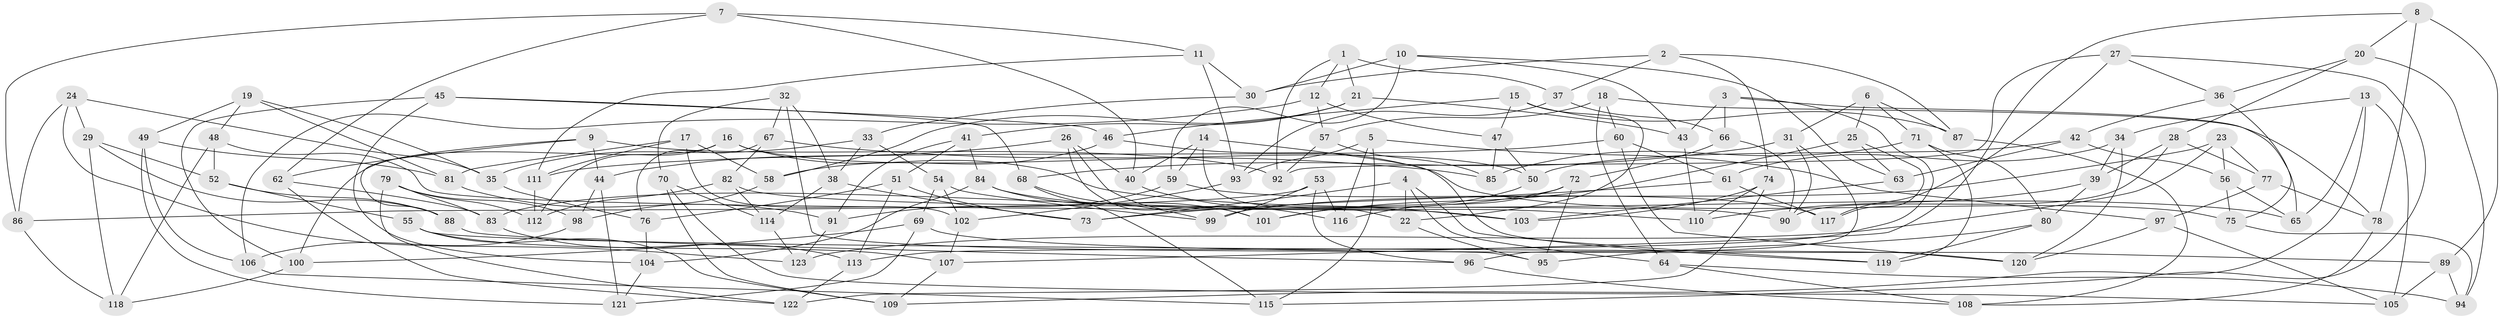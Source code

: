 // Generated by graph-tools (version 1.1) at 2025/27/03/09/25 03:27:01]
// undirected, 123 vertices, 246 edges
graph export_dot {
graph [start="1"]
  node [color=gray90,style=filled];
  1;
  2;
  3;
  4;
  5;
  6;
  7;
  8;
  9;
  10;
  11;
  12;
  13;
  14;
  15;
  16;
  17;
  18;
  19;
  20;
  21;
  22;
  23;
  24;
  25;
  26;
  27;
  28;
  29;
  30;
  31;
  32;
  33;
  34;
  35;
  36;
  37;
  38;
  39;
  40;
  41;
  42;
  43;
  44;
  45;
  46;
  47;
  48;
  49;
  50;
  51;
  52;
  53;
  54;
  55;
  56;
  57;
  58;
  59;
  60;
  61;
  62;
  63;
  64;
  65;
  66;
  67;
  68;
  69;
  70;
  71;
  72;
  73;
  74;
  75;
  76;
  77;
  78;
  79;
  80;
  81;
  82;
  83;
  84;
  85;
  86;
  87;
  88;
  89;
  90;
  91;
  92;
  93;
  94;
  95;
  96;
  97;
  98;
  99;
  100;
  101;
  102;
  103;
  104;
  105;
  106;
  107;
  108;
  109;
  110;
  111;
  112;
  113;
  114;
  115;
  116;
  117;
  118;
  119;
  120;
  121;
  122;
  123;
  1 -- 21;
  1 -- 12;
  1 -- 37;
  1 -- 92;
  2 -- 74;
  2 -- 87;
  2 -- 37;
  2 -- 30;
  3 -- 66;
  3 -- 65;
  3 -- 113;
  3 -- 43;
  4 -- 73;
  4 -- 64;
  4 -- 119;
  4 -- 22;
  5 -- 93;
  5 -- 116;
  5 -- 115;
  5 -- 97;
  6 -- 71;
  6 -- 31;
  6 -- 25;
  6 -- 87;
  7 -- 11;
  7 -- 86;
  7 -- 40;
  7 -- 62;
  8 -- 107;
  8 -- 20;
  8 -- 89;
  8 -- 78;
  9 -- 62;
  9 -- 44;
  9 -- 88;
  9 -- 92;
  10 -- 59;
  10 -- 30;
  10 -- 43;
  10 -- 63;
  11 -- 30;
  11 -- 111;
  11 -- 93;
  12 -- 47;
  12 -- 106;
  12 -- 57;
  13 -- 105;
  13 -- 109;
  13 -- 34;
  13 -- 65;
  14 -- 40;
  14 -- 22;
  14 -- 59;
  14 -- 119;
  15 -- 46;
  15 -- 22;
  15 -- 87;
  15 -- 47;
  16 -- 50;
  16 -- 65;
  16 -- 100;
  16 -- 112;
  17 -- 102;
  17 -- 81;
  17 -- 111;
  17 -- 58;
  18 -- 57;
  18 -- 64;
  18 -- 78;
  18 -- 60;
  19 -- 48;
  19 -- 49;
  19 -- 35;
  19 -- 81;
  20 -- 28;
  20 -- 94;
  20 -- 36;
  21 -- 43;
  21 -- 58;
  21 -- 41;
  22 -- 95;
  23 -- 56;
  23 -- 123;
  23 -- 77;
  23 -- 99;
  24 -- 29;
  24 -- 35;
  24 -- 86;
  24 -- 123;
  25 -- 117;
  25 -- 101;
  25 -- 63;
  26 -- 40;
  26 -- 116;
  26 -- 101;
  26 -- 44;
  27 -- 117;
  27 -- 92;
  27 -- 36;
  27 -- 115;
  28 -- 77;
  28 -- 39;
  28 -- 90;
  29 -- 52;
  29 -- 118;
  29 -- 88;
  30 -- 33;
  31 -- 90;
  31 -- 68;
  31 -- 96;
  32 -- 70;
  32 -- 95;
  32 -- 38;
  32 -- 67;
  33 -- 38;
  33 -- 54;
  33 -- 35;
  34 -- 120;
  34 -- 61;
  34 -- 39;
  35 -- 76;
  36 -- 75;
  36 -- 42;
  37 -- 93;
  37 -- 66;
  38 -- 73;
  38 -- 114;
  39 -- 110;
  39 -- 80;
  40 -- 103;
  41 -- 51;
  41 -- 91;
  41 -- 84;
  42 -- 50;
  42 -- 56;
  42 -- 63;
  43 -- 110;
  44 -- 121;
  44 -- 98;
  45 -- 46;
  45 -- 104;
  45 -- 100;
  45 -- 68;
  46 -- 58;
  46 -- 75;
  47 -- 50;
  47 -- 85;
  48 -- 103;
  48 -- 118;
  48 -- 52;
  49 -- 121;
  49 -- 81;
  49 -- 106;
  50 -- 101;
  51 -- 73;
  51 -- 76;
  51 -- 113;
  52 -- 55;
  52 -- 88;
  53 -- 116;
  53 -- 86;
  53 -- 99;
  53 -- 96;
  54 -- 102;
  54 -- 99;
  54 -- 69;
  55 -- 109;
  55 -- 120;
  55 -- 107;
  56 -- 65;
  56 -- 75;
  57 -- 92;
  57 -- 85;
  58 -- 98;
  59 -- 117;
  59 -- 91;
  60 -- 61;
  60 -- 120;
  60 -- 111;
  61 -- 73;
  61 -- 117;
  62 -- 122;
  62 -- 83;
  63 -- 103;
  64 -- 94;
  64 -- 108;
  66 -- 72;
  66 -- 90;
  67 -- 76;
  67 -- 82;
  67 -- 85;
  68 -- 115;
  68 -- 99;
  69 -- 100;
  69 -- 89;
  69 -- 121;
  70 -- 114;
  70 -- 109;
  70 -- 105;
  71 -- 80;
  71 -- 119;
  71 -- 85;
  72 -- 83;
  72 -- 95;
  72 -- 116;
  74 -- 110;
  74 -- 122;
  74 -- 103;
  75 -- 94;
  76 -- 104;
  77 -- 78;
  77 -- 97;
  78 -- 108;
  79 -- 83;
  79 -- 112;
  79 -- 98;
  79 -- 122;
  80 -- 95;
  80 -- 119;
  81 -- 91;
  82 -- 112;
  82 -- 114;
  82 -- 90;
  83 -- 113;
  84 -- 110;
  84 -- 101;
  84 -- 104;
  86 -- 118;
  87 -- 108;
  88 -- 96;
  89 -- 105;
  89 -- 94;
  91 -- 123;
  93 -- 102;
  96 -- 108;
  97 -- 105;
  97 -- 120;
  98 -- 106;
  100 -- 118;
  102 -- 107;
  104 -- 121;
  106 -- 115;
  107 -- 109;
  111 -- 112;
  113 -- 122;
  114 -- 123;
}
